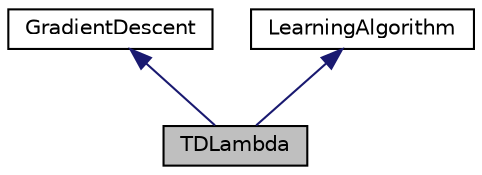 digraph "TDLambda"
{
  edge [fontname="Helvetica",fontsize="10",labelfontname="Helvetica",labelfontsize="10"];
  node [fontname="Helvetica",fontsize="10",shape=record];
  Node1 [label="TDLambda",height=0.2,width=0.4,color="black", fillcolor="grey75", style="filled", fontcolor="black"];
  Node2 -> Node1 [dir="back",color="midnightblue",fontsize="10",style="solid",fontname="Helvetica"];
  Node2 [label="GradientDescent",height=0.2,width=0.4,color="black", fillcolor="white", style="filled",URL="$class_gradient_base.html"];
  Node3 -> Node1 [dir="back",color="midnightblue",fontsize="10",style="solid",fontname="Helvetica"];
  Node3 [label="LearningAlgorithm",height=0.2,width=0.4,color="black", fillcolor="white", style="filled",URL="$class_learning_algorithm.html"];
}
